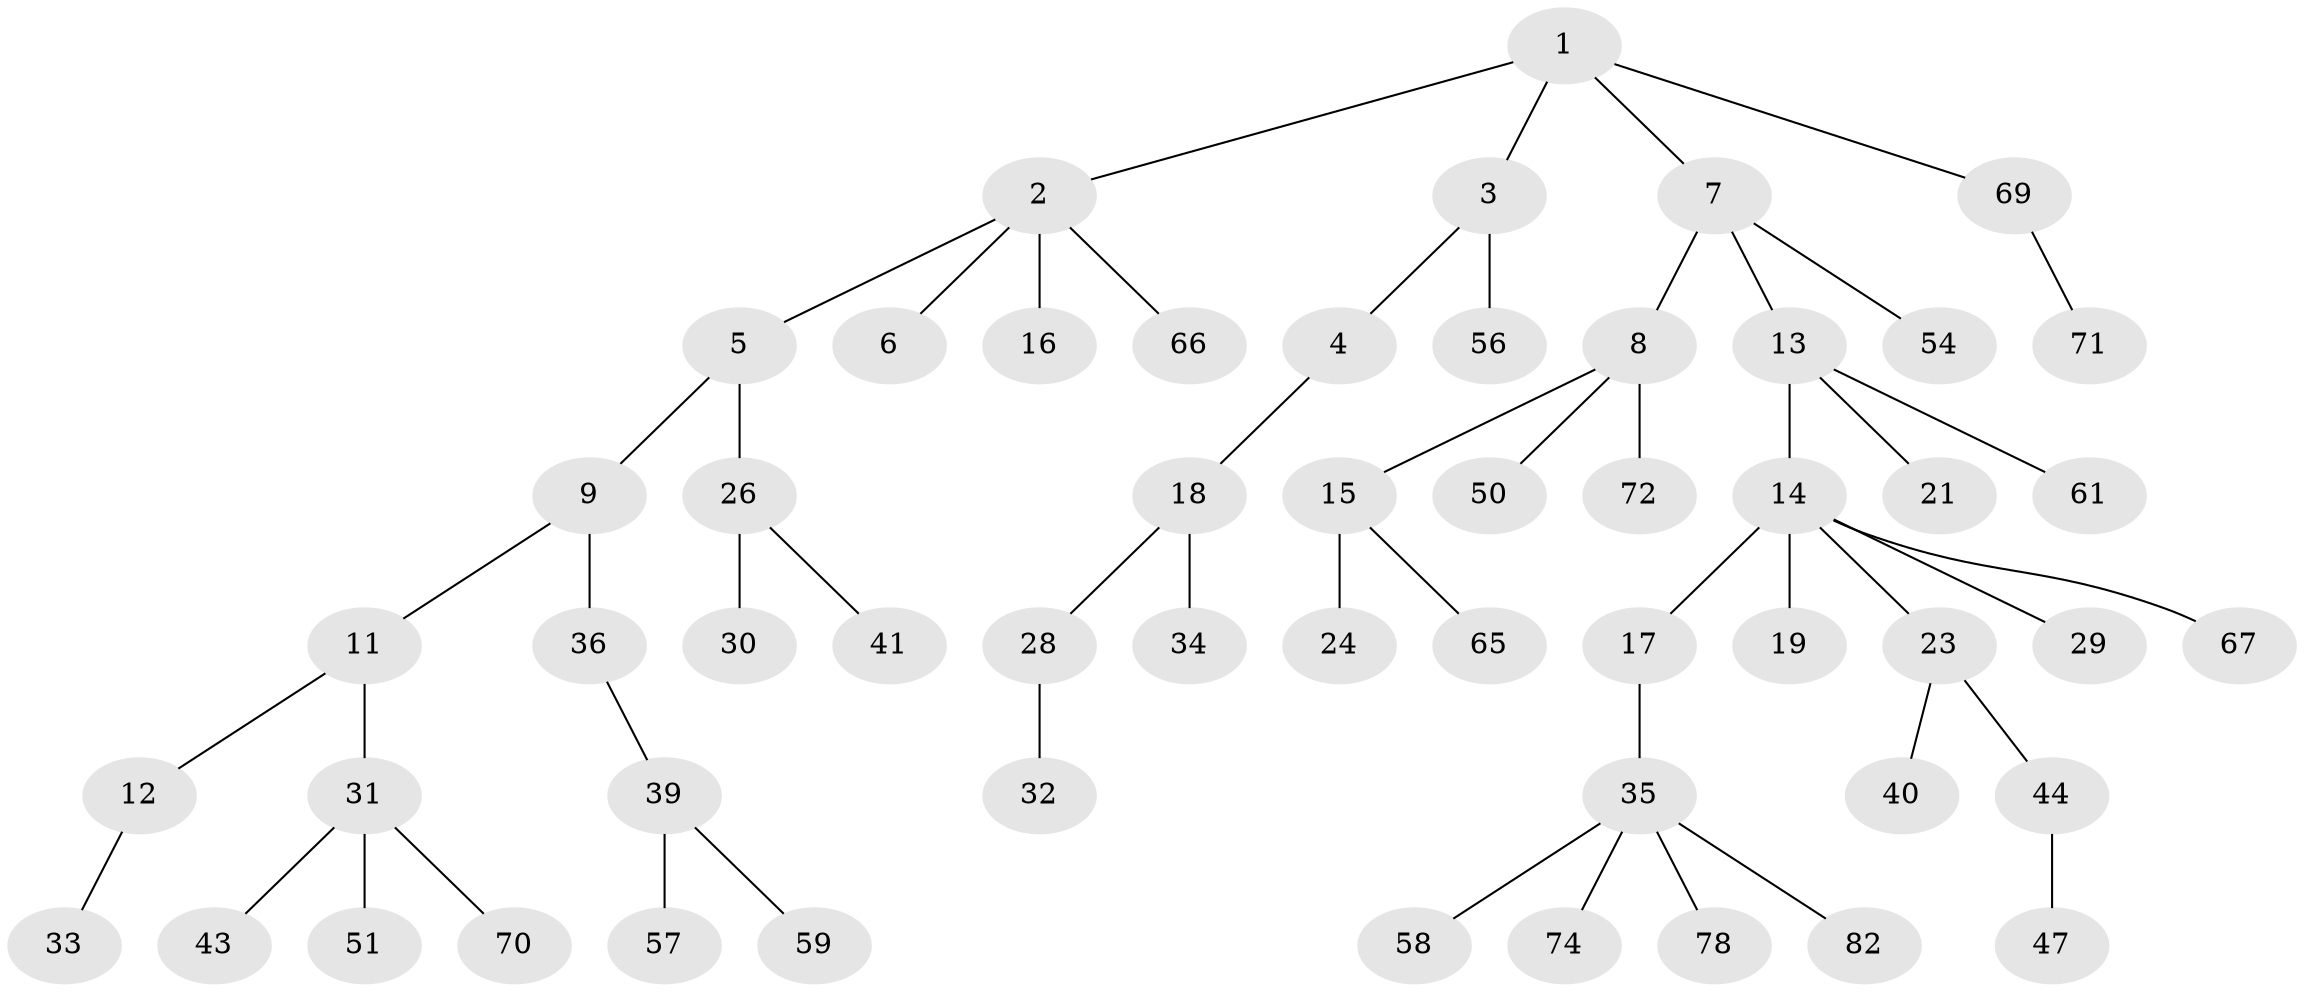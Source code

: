 // original degree distribution, {5: 0.04819277108433735, 4: 0.0963855421686747, 2: 0.1686746987951807, 3: 0.13253012048192772, 6: 0.012048192771084338, 1: 0.5421686746987951}
// Generated by graph-tools (version 1.1) at 2025/42/03/06/25 10:42:02]
// undirected, 55 vertices, 54 edges
graph export_dot {
graph [start="1"]
  node [color=gray90,style=filled];
  1 [super="+80"];
  2 [super="+10"];
  3 [super="+55"];
  4;
  5 [super="+22"];
  6 [super="+62"];
  7 [super="+75"];
  8;
  9;
  11 [super="+20"];
  12 [super="+38"];
  13 [super="+64"];
  14 [super="+49"];
  15 [super="+25"];
  16;
  17 [super="+42"];
  18 [super="+52"];
  19;
  21;
  23 [super="+27"];
  24 [super="+68"];
  26 [super="+37"];
  28 [super="+81"];
  29;
  30;
  31 [super="+48"];
  32;
  33;
  34;
  35 [super="+63"];
  36 [super="+83"];
  39 [super="+53"];
  40 [super="+45"];
  41 [super="+76"];
  43;
  44 [super="+46"];
  47;
  50;
  51 [super="+60"];
  54;
  56;
  57;
  58;
  59;
  61;
  65;
  66;
  67;
  69 [super="+73"];
  70 [super="+77"];
  71 [super="+79"];
  72;
  74;
  78;
  82;
  1 -- 2;
  1 -- 3;
  1 -- 7;
  1 -- 69;
  2 -- 5;
  2 -- 6;
  2 -- 16;
  2 -- 66;
  3 -- 4;
  3 -- 56;
  4 -- 18;
  5 -- 9;
  5 -- 26;
  7 -- 8;
  7 -- 13;
  7 -- 54;
  8 -- 15;
  8 -- 50;
  8 -- 72;
  9 -- 11;
  9 -- 36;
  11 -- 12;
  11 -- 31;
  12 -- 33;
  13 -- 14;
  13 -- 21;
  13 -- 61;
  14 -- 17;
  14 -- 19;
  14 -- 23;
  14 -- 29;
  14 -- 67;
  15 -- 24;
  15 -- 65;
  17 -- 35;
  18 -- 28;
  18 -- 34;
  23 -- 40;
  23 -- 44;
  26 -- 30;
  26 -- 41;
  28 -- 32;
  31 -- 43;
  31 -- 51;
  31 -- 70;
  35 -- 58;
  35 -- 74;
  35 -- 82;
  35 -- 78;
  36 -- 39;
  39 -- 57;
  39 -- 59;
  44 -- 47;
  69 -- 71;
}
